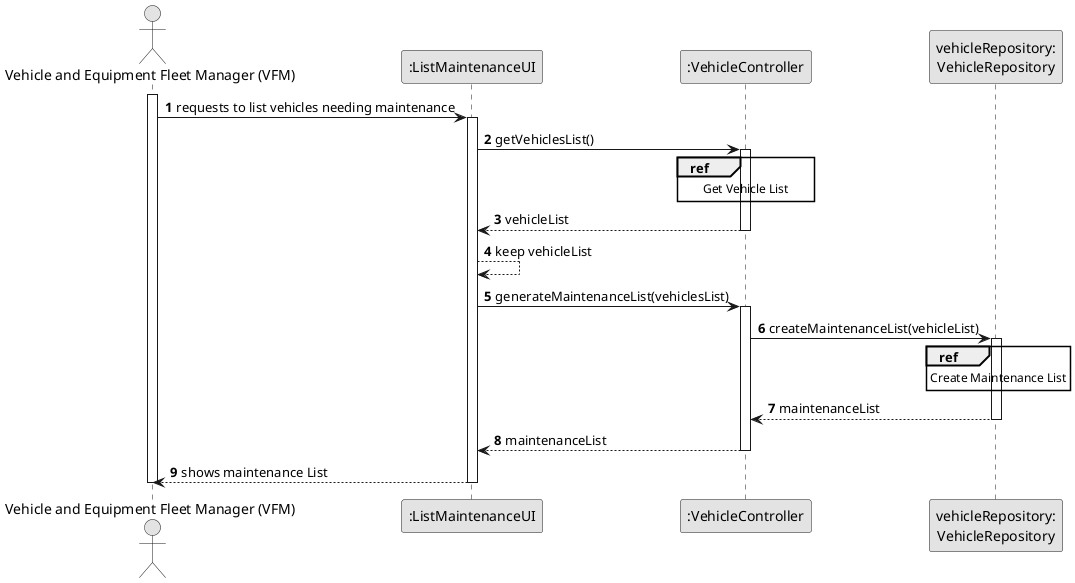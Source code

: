 @startuml
skinparam monochrome true
skinparam packageStyle rectangle
skinparam shadowing false


autonumber

'hide footbox
actor "Vehicle and Equipment Fleet Manager (VFM)" as VFM
participant ":ListMaintenanceUI" as UI
participant ":VehicleController" as CTRL
participant "vehicleRepository:\nVehicleRepository" as VehicleRepository
activate VFM

    VFM -> UI : requests to list vehicles needing maintenance
    activate UI

        UI -> CTRL : getVehiclesList()
        activate CTRL

            ref over CTRL
                Get Vehicle List
            end ref

            CTRL --> UI : vehicleList
        deactivate CTRL

        UI --> UI : keep vehicleList

        UI -> CTRL : generateMaintenanceList(vehiclesList)
        activate CTRL

        CTRL -> VehicleRepository: createMaintenanceList(vehicleList)
        activate VehicleRepository

            ref over VehicleRepository
                Create Maintenance List
            end ref

        VehicleRepository --> CTRL: maintenanceList
        deactivate VehicleRepository

            CTRL --> UI : maintenanceList
        deactivate CTRL

        UI --> VFM : shows maintenance List
    deactivate UI

deactivate VFM

@enduml